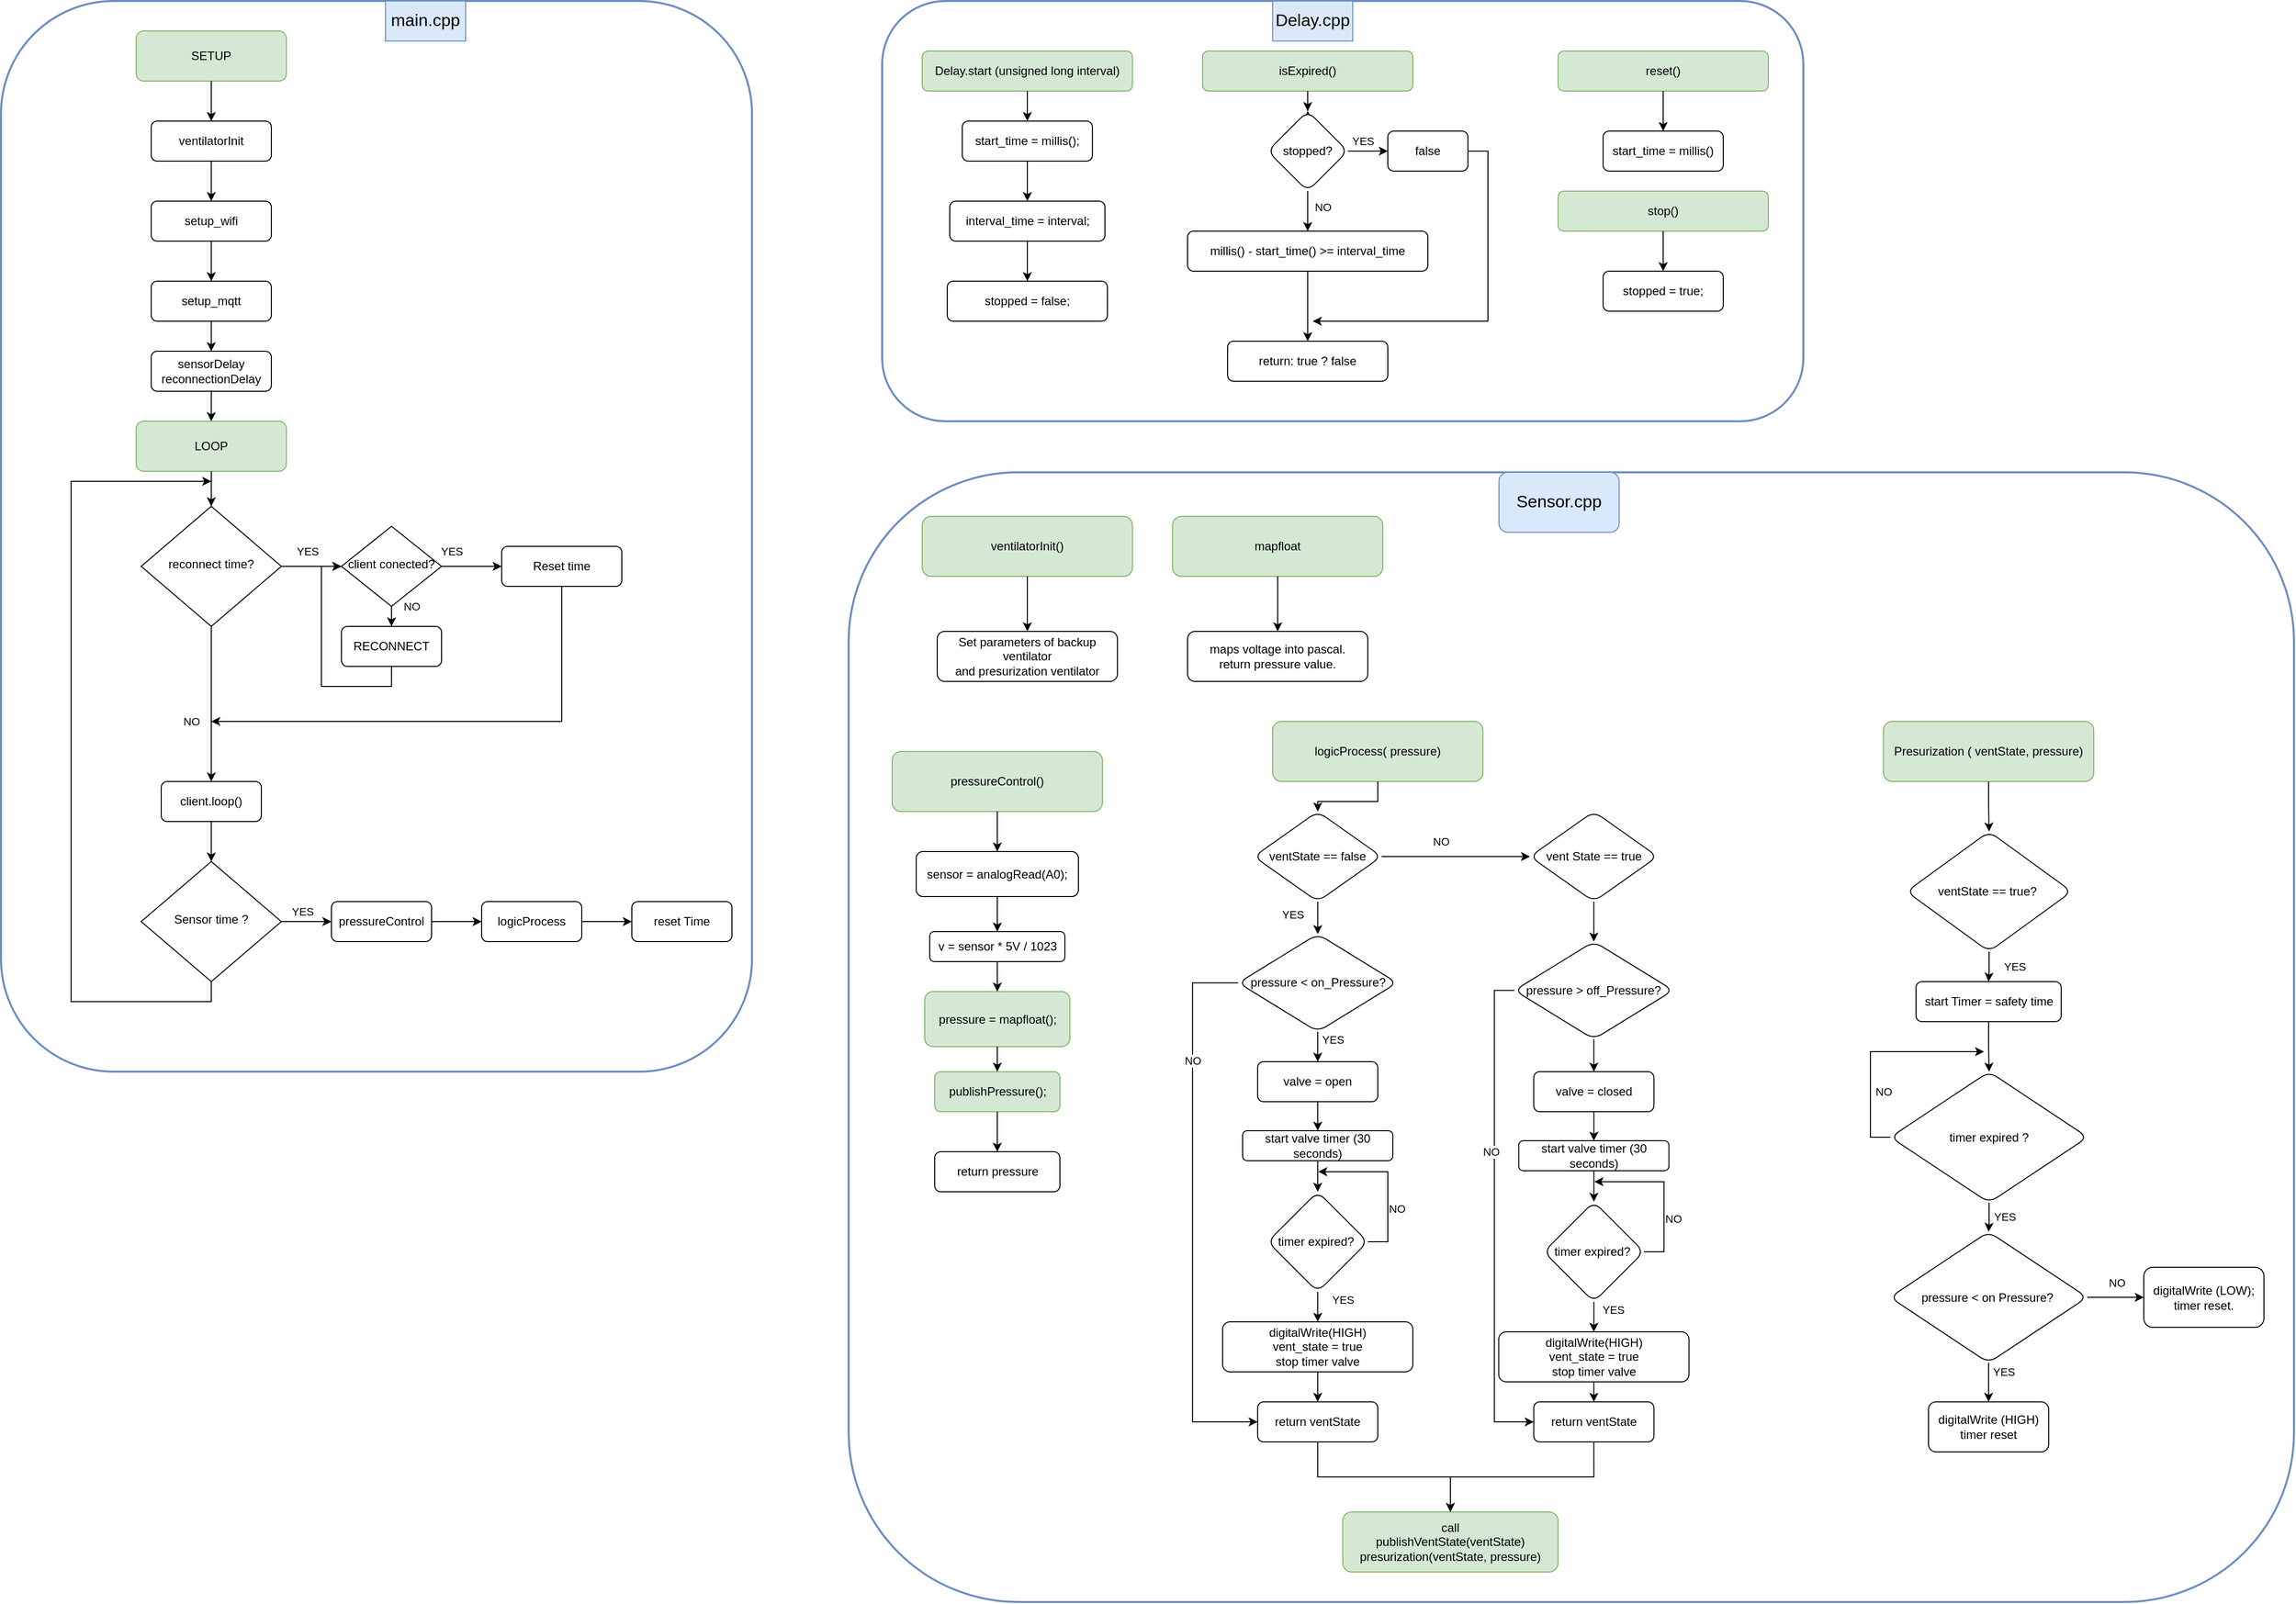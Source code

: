 <mxfile version="21.6.1" type="device">
  <diagram id="C5RBs43oDa-KdzZeNtuy" name="Page-1">
    <mxGraphModel dx="3393" dy="1649" grid="1" gridSize="10" guides="1" tooltips="1" connect="1" arrows="1" fold="1" page="1" pageScale="1" pageWidth="827" pageHeight="1169" math="0" shadow="0">
      <root>
        <mxCell id="WIyWlLk6GJQsqaUBKTNV-0" />
        <mxCell id="WIyWlLk6GJQsqaUBKTNV-1" parent="WIyWlLk6GJQsqaUBKTNV-0" />
        <mxCell id="OthBAwf9KI-qNkT3PVUw-88" value="" style="group" vertex="1" connectable="0" parent="WIyWlLk6GJQsqaUBKTNV-1">
          <mxGeometry x="880" y="10" width="920" height="420" as="geometry" />
        </mxCell>
        <mxCell id="OthBAwf9KI-qNkT3PVUw-47" value="Delay.start (unsigned long interval)" style="rounded=1;whiteSpace=wrap;html=1;fontSize=12;glass=0;strokeWidth=1;shadow=0;fillColor=#d5e8d4;strokeColor=#82b366;" vertex="1" parent="OthBAwf9KI-qNkT3PVUw-88">
          <mxGeometry x="40" y="50" width="210" height="40" as="geometry" />
        </mxCell>
        <mxCell id="OthBAwf9KI-qNkT3PVUw-48" value="start_time = millis();" style="rounded=1;whiteSpace=wrap;html=1;fontSize=12;glass=0;strokeWidth=1;shadow=0;" vertex="1" parent="OthBAwf9KI-qNkT3PVUw-88">
          <mxGeometry x="80" y="120" width="130" height="40" as="geometry" />
        </mxCell>
        <mxCell id="OthBAwf9KI-qNkT3PVUw-49" value="" style="edgeStyle=orthogonalEdgeStyle;rounded=0;orthogonalLoop=1;jettySize=auto;html=1;" edge="1" parent="OthBAwf9KI-qNkT3PVUw-88" source="OthBAwf9KI-qNkT3PVUw-47" target="OthBAwf9KI-qNkT3PVUw-48">
          <mxGeometry relative="1" as="geometry" />
        </mxCell>
        <mxCell id="OthBAwf9KI-qNkT3PVUw-50" value="interval_time = interval;" style="whiteSpace=wrap;html=1;rounded=1;glass=0;strokeWidth=1;shadow=0;" vertex="1" parent="OthBAwf9KI-qNkT3PVUw-88">
          <mxGeometry x="67.5" y="200" width="155" height="40" as="geometry" />
        </mxCell>
        <mxCell id="OthBAwf9KI-qNkT3PVUw-51" value="" style="edgeStyle=orthogonalEdgeStyle;rounded=0;orthogonalLoop=1;jettySize=auto;html=1;" edge="1" parent="OthBAwf9KI-qNkT3PVUw-88" source="OthBAwf9KI-qNkT3PVUw-48" target="OthBAwf9KI-qNkT3PVUw-50">
          <mxGeometry relative="1" as="geometry" />
        </mxCell>
        <mxCell id="OthBAwf9KI-qNkT3PVUw-52" value="stopped = false;" style="whiteSpace=wrap;html=1;rounded=1;glass=0;strokeWidth=1;shadow=0;" vertex="1" parent="OthBAwf9KI-qNkT3PVUw-88">
          <mxGeometry x="65" y="280" width="160" height="40" as="geometry" />
        </mxCell>
        <mxCell id="OthBAwf9KI-qNkT3PVUw-53" value="" style="edgeStyle=orthogonalEdgeStyle;rounded=0;orthogonalLoop=1;jettySize=auto;html=1;" edge="1" parent="OthBAwf9KI-qNkT3PVUw-88" source="OthBAwf9KI-qNkT3PVUw-50" target="OthBAwf9KI-qNkT3PVUw-52">
          <mxGeometry relative="1" as="geometry" />
        </mxCell>
        <mxCell id="OthBAwf9KI-qNkT3PVUw-55" value="isExpired()" style="rounded=1;whiteSpace=wrap;html=1;fontSize=12;glass=0;strokeWidth=1;shadow=0;fillColor=#d5e8d4;strokeColor=#82b366;" vertex="1" parent="OthBAwf9KI-qNkT3PVUw-88">
          <mxGeometry x="320" y="50" width="210" height="40" as="geometry" />
        </mxCell>
        <mxCell id="OthBAwf9KI-qNkT3PVUw-57" value="millis() - start_time() &amp;gt;= interval_time" style="rounded=1;whiteSpace=wrap;html=1;fontSize=12;glass=0;strokeWidth=1;shadow=0;" vertex="1" parent="OthBAwf9KI-qNkT3PVUw-88">
          <mxGeometry x="305" y="230" width="240" height="40" as="geometry" />
        </mxCell>
        <mxCell id="OthBAwf9KI-qNkT3PVUw-60" value="return: true ? false" style="whiteSpace=wrap;html=1;rounded=1;glass=0;strokeWidth=1;shadow=0;" vertex="1" parent="OthBAwf9KI-qNkT3PVUw-88">
          <mxGeometry x="345" y="340" width="160" height="40" as="geometry" />
        </mxCell>
        <mxCell id="OthBAwf9KI-qNkT3PVUw-56" value="" style="edgeStyle=orthogonalEdgeStyle;rounded=0;orthogonalLoop=1;jettySize=auto;html=1;entryX=0.5;entryY=0;entryDx=0;entryDy=0;" edge="1" parent="OthBAwf9KI-qNkT3PVUw-88" source="OthBAwf9KI-qNkT3PVUw-57" target="OthBAwf9KI-qNkT3PVUw-60">
          <mxGeometry relative="1" as="geometry">
            <mxPoint x="425" y="300" as="targetPoint" />
          </mxGeometry>
        </mxCell>
        <mxCell id="OthBAwf9KI-qNkT3PVUw-63" value="reset()" style="rounded=1;whiteSpace=wrap;html=1;fontSize=12;glass=0;strokeWidth=1;shadow=0;fillColor=#d5e8d4;strokeColor=#82b366;" vertex="1" parent="OthBAwf9KI-qNkT3PVUw-88">
          <mxGeometry x="675" y="50" width="210" height="40" as="geometry" />
        </mxCell>
        <mxCell id="OthBAwf9KI-qNkT3PVUw-65" value="start_time = millis()" style="rounded=1;whiteSpace=wrap;html=1;fontSize=12;glass=0;strokeWidth=1;shadow=0;" vertex="1" parent="OthBAwf9KI-qNkT3PVUw-88">
          <mxGeometry x="720" y="130" width="120" height="40" as="geometry" />
        </mxCell>
        <mxCell id="OthBAwf9KI-qNkT3PVUw-62" value="" style="edgeStyle=orthogonalEdgeStyle;rounded=0;orthogonalLoop=1;jettySize=auto;html=1;" edge="1" parent="OthBAwf9KI-qNkT3PVUw-88" source="OthBAwf9KI-qNkT3PVUw-63" target="OthBAwf9KI-qNkT3PVUw-65">
          <mxGeometry relative="1" as="geometry" />
        </mxCell>
        <mxCell id="OthBAwf9KI-qNkT3PVUw-69" value="" style="edgeStyle=orthogonalEdgeStyle;rounded=0;orthogonalLoop=1;jettySize=auto;html=1;" edge="1" parent="OthBAwf9KI-qNkT3PVUw-88" target="OthBAwf9KI-qNkT3PVUw-67">
          <mxGeometry relative="1" as="geometry">
            <mxPoint x="425" y="150" as="sourcePoint" />
            <mxPoint x="425" y="230" as="targetPoint" />
          </mxGeometry>
        </mxCell>
        <mxCell id="OthBAwf9KI-qNkT3PVUw-67" value="stopped?" style="rhombus;whiteSpace=wrap;html=1;rounded=1;glass=0;strokeWidth=1;shadow=0;" vertex="1" parent="OthBAwf9KI-qNkT3PVUw-88">
          <mxGeometry x="385" y="110" width="80" height="80" as="geometry" />
        </mxCell>
        <mxCell id="OthBAwf9KI-qNkT3PVUw-68" value="" style="edgeStyle=orthogonalEdgeStyle;rounded=0;orthogonalLoop=1;jettySize=auto;html=1;" edge="1" parent="OthBAwf9KI-qNkT3PVUw-88" source="OthBAwf9KI-qNkT3PVUw-55" target="OthBAwf9KI-qNkT3PVUw-67">
          <mxGeometry relative="1" as="geometry" />
        </mxCell>
        <mxCell id="OthBAwf9KI-qNkT3PVUw-54" value="" style="edgeStyle=orthogonalEdgeStyle;rounded=0;orthogonalLoop=1;jettySize=auto;html=1;" edge="1" parent="OthBAwf9KI-qNkT3PVUw-88" source="OthBAwf9KI-qNkT3PVUw-67" target="OthBAwf9KI-qNkT3PVUw-57">
          <mxGeometry relative="1" as="geometry">
            <mxPoint x="425" y="150" as="sourcePoint" />
          </mxGeometry>
        </mxCell>
        <mxCell id="OthBAwf9KI-qNkT3PVUw-78" value="NO" style="edgeLabel;html=1;align=center;verticalAlign=middle;resizable=0;points=[];" vertex="1" connectable="0" parent="OthBAwf9KI-qNkT3PVUw-54">
          <mxGeometry x="-0.227" y="-1" relative="1" as="geometry">
            <mxPoint x="16" as="offset" />
          </mxGeometry>
        </mxCell>
        <mxCell id="OthBAwf9KI-qNkT3PVUw-77" style="edgeStyle=orthogonalEdgeStyle;rounded=0;orthogonalLoop=1;jettySize=auto;html=1;exitX=1;exitY=0.5;exitDx=0;exitDy=0;" edge="1" parent="OthBAwf9KI-qNkT3PVUw-88" source="OthBAwf9KI-qNkT3PVUw-74">
          <mxGeometry relative="1" as="geometry">
            <mxPoint x="430" y="320" as="targetPoint" />
            <Array as="points">
              <mxPoint x="605" y="150" />
              <mxPoint x="605" y="320" />
              <mxPoint x="505" y="320" />
            </Array>
          </mxGeometry>
        </mxCell>
        <mxCell id="OthBAwf9KI-qNkT3PVUw-74" value="false" style="rounded=1;whiteSpace=wrap;html=1;" vertex="1" parent="OthBAwf9KI-qNkT3PVUw-88">
          <mxGeometry x="505" y="130" width="80" height="40" as="geometry" />
        </mxCell>
        <mxCell id="OthBAwf9KI-qNkT3PVUw-75" value="" style="edgeStyle=orthogonalEdgeStyle;rounded=0;orthogonalLoop=1;jettySize=auto;html=1;" edge="1" parent="OthBAwf9KI-qNkT3PVUw-88" source="OthBAwf9KI-qNkT3PVUw-67" target="OthBAwf9KI-qNkT3PVUw-74">
          <mxGeometry relative="1" as="geometry" />
        </mxCell>
        <mxCell id="OthBAwf9KI-qNkT3PVUw-76" value="YES" style="edgeLabel;html=1;align=center;verticalAlign=middle;resizable=0;points=[];" vertex="1" connectable="0" parent="OthBAwf9KI-qNkT3PVUw-75">
          <mxGeometry x="0.093" y="-1" relative="1" as="geometry">
            <mxPoint x="-7" y="-11" as="offset" />
          </mxGeometry>
        </mxCell>
        <mxCell id="OthBAwf9KI-qNkT3PVUw-80" value="stop()" style="rounded=1;whiteSpace=wrap;html=1;fontSize=12;glass=0;strokeWidth=1;shadow=0;fillColor=#d5e8d4;strokeColor=#82b366;" vertex="1" parent="OthBAwf9KI-qNkT3PVUw-88">
          <mxGeometry x="675" y="190" width="210" height="40" as="geometry" />
        </mxCell>
        <mxCell id="OthBAwf9KI-qNkT3PVUw-81" value="stopped = true;" style="rounded=1;whiteSpace=wrap;html=1;fontSize=12;glass=0;strokeWidth=1;shadow=0;" vertex="1" parent="OthBAwf9KI-qNkT3PVUw-88">
          <mxGeometry x="720" y="270" width="120" height="40" as="geometry" />
        </mxCell>
        <mxCell id="OthBAwf9KI-qNkT3PVUw-79" value="" style="edgeStyle=orthogonalEdgeStyle;rounded=0;orthogonalLoop=1;jettySize=auto;html=1;" edge="1" parent="OthBAwf9KI-qNkT3PVUw-88" source="OthBAwf9KI-qNkT3PVUw-80" target="OthBAwf9KI-qNkT3PVUw-81">
          <mxGeometry relative="1" as="geometry" />
        </mxCell>
        <mxCell id="OthBAwf9KI-qNkT3PVUw-82" value="" style="rounded=1;whiteSpace=wrap;html=1;fillColor=none;strokeWidth=2;strokeColor=#6c8ebf;" vertex="1" parent="OthBAwf9KI-qNkT3PVUw-88">
          <mxGeometry width="920" height="420" as="geometry" />
        </mxCell>
        <mxCell id="OthBAwf9KI-qNkT3PVUw-83" value="&lt;font style=&quot;font-size: 17px;&quot;&gt;Delay.cpp&lt;/font&gt;" style="text;html=1;strokeColor=#6c8ebf;fillColor=#dae8fc;align=center;verticalAlign=middle;whiteSpace=wrap;rounded=0;" vertex="1" parent="OthBAwf9KI-qNkT3PVUw-88">
          <mxGeometry x="390" width="80" height="40" as="geometry" />
        </mxCell>
        <mxCell id="OthBAwf9KI-qNkT3PVUw-89" value="" style="group" vertex="1" connectable="0" parent="WIyWlLk6GJQsqaUBKTNV-1">
          <mxGeometry y="10" width="750" height="1070" as="geometry" />
        </mxCell>
        <mxCell id="OthBAwf9KI-qNkT3PVUw-0" value="SETUP" style="rounded=1;whiteSpace=wrap;html=1;fontSize=12;glass=0;strokeWidth=1;shadow=0;fillColor=#d5e8d4;strokeColor=#82b366;" vertex="1" parent="OthBAwf9KI-qNkT3PVUw-89">
          <mxGeometry x="135" y="30" width="150" height="50" as="geometry" />
        </mxCell>
        <mxCell id="OthBAwf9KI-qNkT3PVUw-3" value="ventilatorInit" style="rounded=1;whiteSpace=wrap;html=1;fontSize=12;glass=0;strokeWidth=1;shadow=0;" vertex="1" parent="OthBAwf9KI-qNkT3PVUw-89">
          <mxGeometry x="150" y="120" width="120" height="40" as="geometry" />
        </mxCell>
        <mxCell id="OthBAwf9KI-qNkT3PVUw-6" value="" style="edgeStyle=orthogonalEdgeStyle;rounded=0;orthogonalLoop=1;jettySize=auto;html=1;" edge="1" parent="OthBAwf9KI-qNkT3PVUw-89" source="OthBAwf9KI-qNkT3PVUw-0" target="OthBAwf9KI-qNkT3PVUw-3">
          <mxGeometry relative="1" as="geometry" />
        </mxCell>
        <mxCell id="OthBAwf9KI-qNkT3PVUw-4" value="setup_wifi" style="rounded=1;whiteSpace=wrap;html=1;fontSize=12;glass=0;strokeWidth=1;shadow=0;" vertex="1" parent="OthBAwf9KI-qNkT3PVUw-89">
          <mxGeometry x="150" y="200" width="120" height="40" as="geometry" />
        </mxCell>
        <mxCell id="OthBAwf9KI-qNkT3PVUw-11" value="" style="edgeStyle=orthogonalEdgeStyle;rounded=0;orthogonalLoop=1;jettySize=auto;html=1;" edge="1" parent="OthBAwf9KI-qNkT3PVUw-89" source="OthBAwf9KI-qNkT3PVUw-3" target="OthBAwf9KI-qNkT3PVUw-4">
          <mxGeometry relative="1" as="geometry" />
        </mxCell>
        <mxCell id="OthBAwf9KI-qNkT3PVUw-5" value="setup_mqtt" style="rounded=1;whiteSpace=wrap;html=1;fontSize=12;glass=0;strokeWidth=1;shadow=0;" vertex="1" parent="OthBAwf9KI-qNkT3PVUw-89">
          <mxGeometry x="150" y="280" width="120" height="40" as="geometry" />
        </mxCell>
        <mxCell id="OthBAwf9KI-qNkT3PVUw-8" value="" style="edgeStyle=orthogonalEdgeStyle;rounded=0;orthogonalLoop=1;jettySize=auto;html=1;" edge="1" parent="OthBAwf9KI-qNkT3PVUw-89" source="OthBAwf9KI-qNkT3PVUw-4" target="OthBAwf9KI-qNkT3PVUw-5">
          <mxGeometry relative="1" as="geometry" />
        </mxCell>
        <mxCell id="OthBAwf9KI-qNkT3PVUw-12" value="sensorDelay&lt;br&gt;reconnectionDelay" style="rounded=1;whiteSpace=wrap;html=1;fontSize=12;glass=0;strokeWidth=1;shadow=0;" vertex="1" parent="OthBAwf9KI-qNkT3PVUw-89">
          <mxGeometry x="150" y="350" width="120" height="40" as="geometry" />
        </mxCell>
        <mxCell id="OthBAwf9KI-qNkT3PVUw-13" value="" style="edgeStyle=orthogonalEdgeStyle;rounded=0;orthogonalLoop=1;jettySize=auto;html=1;" edge="1" parent="OthBAwf9KI-qNkT3PVUw-89" source="OthBAwf9KI-qNkT3PVUw-5" target="OthBAwf9KI-qNkT3PVUw-12">
          <mxGeometry relative="1" as="geometry" />
        </mxCell>
        <mxCell id="OthBAwf9KI-qNkT3PVUw-14" value="LOOP" style="rounded=1;whiteSpace=wrap;html=1;fontSize=12;glass=0;strokeWidth=1;shadow=0;fillColor=#d5e8d4;strokeColor=#82b366;" vertex="1" parent="OthBAwf9KI-qNkT3PVUw-89">
          <mxGeometry x="135" y="420" width="150" height="50" as="geometry" />
        </mxCell>
        <mxCell id="OthBAwf9KI-qNkT3PVUw-45" style="edgeStyle=orthogonalEdgeStyle;rounded=0;orthogonalLoop=1;jettySize=auto;html=1;exitX=0.5;exitY=1;exitDx=0;exitDy=0;entryX=0.5;entryY=0;entryDx=0;entryDy=0;" edge="1" parent="OthBAwf9KI-qNkT3PVUw-89" source="OthBAwf9KI-qNkT3PVUw-12" target="OthBAwf9KI-qNkT3PVUw-14">
          <mxGeometry relative="1" as="geometry" />
        </mxCell>
        <mxCell id="OthBAwf9KI-qNkT3PVUw-15" value="reconnect time?" style="rhombus;whiteSpace=wrap;html=1;shadow=0;fontFamily=Helvetica;fontSize=12;align=center;strokeWidth=1;spacing=6;spacingTop=-4;" vertex="1" parent="OthBAwf9KI-qNkT3PVUw-89">
          <mxGeometry x="140" y="505" width="140" height="120" as="geometry" />
        </mxCell>
        <mxCell id="OthBAwf9KI-qNkT3PVUw-18" value="" style="edgeStyle=orthogonalEdgeStyle;rounded=0;orthogonalLoop=1;jettySize=auto;html=1;" edge="1" parent="OthBAwf9KI-qNkT3PVUw-89" source="OthBAwf9KI-qNkT3PVUw-14" target="OthBAwf9KI-qNkT3PVUw-15">
          <mxGeometry relative="1" as="geometry" />
        </mxCell>
        <mxCell id="OthBAwf9KI-qNkT3PVUw-31" style="edgeStyle=orthogonalEdgeStyle;rounded=0;orthogonalLoop=1;jettySize=auto;html=1;exitX=0.5;exitY=1;exitDx=0;exitDy=0;" edge="1" parent="OthBAwf9KI-qNkT3PVUw-89" source="OthBAwf9KI-qNkT3PVUw-16">
          <mxGeometry relative="1" as="geometry">
            <mxPoint x="210" y="720" as="targetPoint" />
            <Array as="points">
              <mxPoint x="560" y="720" />
              <mxPoint x="210" y="720" />
            </Array>
          </mxGeometry>
        </mxCell>
        <mxCell id="OthBAwf9KI-qNkT3PVUw-16" value="Reset time" style="rounded=1;whiteSpace=wrap;html=1;fontSize=12;glass=0;strokeWidth=1;shadow=0;" vertex="1" parent="OthBAwf9KI-qNkT3PVUw-89">
          <mxGeometry x="500" y="545" width="120" height="40" as="geometry" />
        </mxCell>
        <mxCell id="OthBAwf9KI-qNkT3PVUw-20" value="" style="edgeStyle=orthogonalEdgeStyle;rounded=0;orthogonalLoop=1;jettySize=auto;html=1;" edge="1" parent="OthBAwf9KI-qNkT3PVUw-89" source="OthBAwf9KI-qNkT3PVUw-17" target="OthBAwf9KI-qNkT3PVUw-16">
          <mxGeometry relative="1" as="geometry" />
        </mxCell>
        <mxCell id="OthBAwf9KI-qNkT3PVUw-24" value="YES" style="edgeLabel;html=1;align=center;verticalAlign=middle;resizable=0;points=[];" vertex="1" connectable="0" parent="OthBAwf9KI-qNkT3PVUw-20">
          <mxGeometry x="-0.229" y="4" relative="1" as="geometry">
            <mxPoint x="-13" y="-11" as="offset" />
          </mxGeometry>
        </mxCell>
        <mxCell id="OthBAwf9KI-qNkT3PVUw-17" value="client conected?" style="rhombus;whiteSpace=wrap;html=1;shadow=0;fontFamily=Helvetica;fontSize=12;align=center;strokeWidth=1;spacing=6;spacingTop=-4;" vertex="1" parent="OthBAwf9KI-qNkT3PVUw-89">
          <mxGeometry x="340" y="525" width="100" height="80" as="geometry" />
        </mxCell>
        <mxCell id="OthBAwf9KI-qNkT3PVUw-19" value="" style="edgeStyle=orthogonalEdgeStyle;rounded=0;orthogonalLoop=1;jettySize=auto;html=1;" edge="1" parent="OthBAwf9KI-qNkT3PVUw-89" source="OthBAwf9KI-qNkT3PVUw-15" target="OthBAwf9KI-qNkT3PVUw-17">
          <mxGeometry relative="1" as="geometry" />
        </mxCell>
        <mxCell id="OthBAwf9KI-qNkT3PVUw-21" value="YES" style="edgeLabel;html=1;align=center;verticalAlign=middle;resizable=0;points=[];" vertex="1" connectable="0" parent="OthBAwf9KI-qNkT3PVUw-19">
          <mxGeometry x="-0.151" y="4" relative="1" as="geometry">
            <mxPoint y="-11" as="offset" />
          </mxGeometry>
        </mxCell>
        <mxCell id="OthBAwf9KI-qNkT3PVUw-22" value="client.loop()" style="rounded=1;whiteSpace=wrap;html=1;fontSize=12;glass=0;strokeWidth=1;shadow=0;" vertex="1" parent="OthBAwf9KI-qNkT3PVUw-89">
          <mxGeometry x="160" y="780" width="100" height="40" as="geometry" />
        </mxCell>
        <mxCell id="OthBAwf9KI-qNkT3PVUw-23" value="" style="edgeStyle=orthogonalEdgeStyle;rounded=0;orthogonalLoop=1;jettySize=auto;html=1;" edge="1" parent="OthBAwf9KI-qNkT3PVUw-89" source="OthBAwf9KI-qNkT3PVUw-15" target="OthBAwf9KI-qNkT3PVUw-22">
          <mxGeometry relative="1" as="geometry" />
        </mxCell>
        <mxCell id="OthBAwf9KI-qNkT3PVUw-32" value="NO" style="edgeLabel;html=1;align=center;verticalAlign=middle;resizable=0;points=[];" vertex="1" connectable="0" parent="OthBAwf9KI-qNkT3PVUw-23">
          <mxGeometry x="-0.446" relative="1" as="geometry">
            <mxPoint x="-20" y="52" as="offset" />
          </mxGeometry>
        </mxCell>
        <mxCell id="OthBAwf9KI-qNkT3PVUw-30" style="edgeStyle=orthogonalEdgeStyle;rounded=0;orthogonalLoop=1;jettySize=auto;html=1;exitX=0.5;exitY=1;exitDx=0;exitDy=0;entryX=0;entryY=0.5;entryDx=0;entryDy=0;" edge="1" parent="OthBAwf9KI-qNkT3PVUw-89" source="OthBAwf9KI-qNkT3PVUw-27" target="OthBAwf9KI-qNkT3PVUw-17">
          <mxGeometry relative="1" as="geometry" />
        </mxCell>
        <mxCell id="OthBAwf9KI-qNkT3PVUw-27" value="RECONNECT" style="rounded=1;whiteSpace=wrap;html=1;fontSize=12;glass=0;strokeWidth=1;shadow=0;" vertex="1" parent="OthBAwf9KI-qNkT3PVUw-89">
          <mxGeometry x="340" y="625" width="100" height="40" as="geometry" />
        </mxCell>
        <mxCell id="OthBAwf9KI-qNkT3PVUw-28" value="" style="edgeStyle=orthogonalEdgeStyle;rounded=0;orthogonalLoop=1;jettySize=auto;html=1;" edge="1" parent="OthBAwf9KI-qNkT3PVUw-89" source="OthBAwf9KI-qNkT3PVUw-17" target="OthBAwf9KI-qNkT3PVUw-27">
          <mxGeometry relative="1" as="geometry" />
        </mxCell>
        <mxCell id="OthBAwf9KI-qNkT3PVUw-29" value="NO" style="edgeLabel;html=1;align=center;verticalAlign=middle;resizable=0;points=[];" vertex="1" connectable="0" parent="OthBAwf9KI-qNkT3PVUw-28">
          <mxGeometry x="0.131" y="1" relative="1" as="geometry">
            <mxPoint x="21" y="-6" as="offset" />
          </mxGeometry>
        </mxCell>
        <mxCell id="OthBAwf9KI-qNkT3PVUw-43" style="edgeStyle=orthogonalEdgeStyle;rounded=0;orthogonalLoop=1;jettySize=auto;html=1;exitX=0.5;exitY=1;exitDx=0;exitDy=0;" edge="1" parent="OthBAwf9KI-qNkT3PVUw-89" source="OthBAwf9KI-qNkT3PVUw-34">
          <mxGeometry relative="1" as="geometry">
            <mxPoint x="210" y="480" as="targetPoint" />
            <Array as="points">
              <mxPoint x="210" y="1000" />
              <mxPoint x="70" y="1000" />
              <mxPoint x="70" y="480" />
              <mxPoint x="210" y="480" />
            </Array>
          </mxGeometry>
        </mxCell>
        <mxCell id="OthBAwf9KI-qNkT3PVUw-34" value="Sensor time ?" style="rhombus;whiteSpace=wrap;html=1;shadow=0;fontFamily=Helvetica;fontSize=12;align=center;strokeWidth=1;spacing=6;spacingTop=-4;" vertex="1" parent="OthBAwf9KI-qNkT3PVUw-89">
          <mxGeometry x="140" y="860" width="140" height="120" as="geometry" />
        </mxCell>
        <mxCell id="OthBAwf9KI-qNkT3PVUw-35" value="" style="edgeStyle=orthogonalEdgeStyle;rounded=0;orthogonalLoop=1;jettySize=auto;html=1;" edge="1" parent="OthBAwf9KI-qNkT3PVUw-89" source="OthBAwf9KI-qNkT3PVUw-22" target="OthBAwf9KI-qNkT3PVUw-34">
          <mxGeometry relative="1" as="geometry" />
        </mxCell>
        <mxCell id="OthBAwf9KI-qNkT3PVUw-36" value="pressureControl" style="rounded=1;whiteSpace=wrap;html=1;fontSize=12;glass=0;strokeWidth=1;shadow=0;" vertex="1" parent="OthBAwf9KI-qNkT3PVUw-89">
          <mxGeometry x="330" y="900" width="100" height="40" as="geometry" />
        </mxCell>
        <mxCell id="OthBAwf9KI-qNkT3PVUw-37" value="" style="edgeStyle=orthogonalEdgeStyle;rounded=0;orthogonalLoop=1;jettySize=auto;html=1;" edge="1" parent="OthBAwf9KI-qNkT3PVUw-89" source="OthBAwf9KI-qNkT3PVUw-34" target="OthBAwf9KI-qNkT3PVUw-36">
          <mxGeometry relative="1" as="geometry" />
        </mxCell>
        <mxCell id="OthBAwf9KI-qNkT3PVUw-42" value="YES" style="edgeLabel;html=1;align=center;verticalAlign=middle;resizable=0;points=[];" vertex="1" connectable="0" parent="OthBAwf9KI-qNkT3PVUw-37">
          <mxGeometry x="-0.025" relative="1" as="geometry">
            <mxPoint x="-4" y="-10" as="offset" />
          </mxGeometry>
        </mxCell>
        <mxCell id="OthBAwf9KI-qNkT3PVUw-38" value="logicProcess" style="rounded=1;whiteSpace=wrap;html=1;fontSize=12;glass=0;strokeWidth=1;shadow=0;" vertex="1" parent="OthBAwf9KI-qNkT3PVUw-89">
          <mxGeometry x="480" y="900" width="100" height="40" as="geometry" />
        </mxCell>
        <mxCell id="OthBAwf9KI-qNkT3PVUw-39" value="" style="edgeStyle=orthogonalEdgeStyle;rounded=0;orthogonalLoop=1;jettySize=auto;html=1;" edge="1" parent="OthBAwf9KI-qNkT3PVUw-89" source="OthBAwf9KI-qNkT3PVUw-36" target="OthBAwf9KI-qNkT3PVUw-38">
          <mxGeometry relative="1" as="geometry" />
        </mxCell>
        <mxCell id="OthBAwf9KI-qNkT3PVUw-40" value="reset Time" style="rounded=1;whiteSpace=wrap;html=1;fontSize=12;glass=0;strokeWidth=1;shadow=0;" vertex="1" parent="OthBAwf9KI-qNkT3PVUw-89">
          <mxGeometry x="630" y="900" width="100" height="40" as="geometry" />
        </mxCell>
        <mxCell id="OthBAwf9KI-qNkT3PVUw-41" value="" style="edgeStyle=orthogonalEdgeStyle;rounded=0;orthogonalLoop=1;jettySize=auto;html=1;" edge="1" parent="OthBAwf9KI-qNkT3PVUw-89" source="OthBAwf9KI-qNkT3PVUw-38" target="OthBAwf9KI-qNkT3PVUw-40">
          <mxGeometry relative="1" as="geometry" />
        </mxCell>
        <mxCell id="OthBAwf9KI-qNkT3PVUw-85" value="" style="rounded=1;whiteSpace=wrap;html=1;fillColor=none;strokeWidth=2;strokeColor=#6c8ebf;" vertex="1" parent="OthBAwf9KI-qNkT3PVUw-89">
          <mxGeometry width="750" height="1070" as="geometry" />
        </mxCell>
        <mxCell id="OthBAwf9KI-qNkT3PVUw-87" value="&lt;font style=&quot;font-size: 17px;&quot;&gt;main.cpp&lt;/font&gt;" style="text;html=1;strokeColor=#6c8ebf;fillColor=#dae8fc;align=center;verticalAlign=middle;whiteSpace=wrap;rounded=0;" vertex="1" parent="OthBAwf9KI-qNkT3PVUw-89">
          <mxGeometry x="384" width="80" height="40" as="geometry" />
        </mxCell>
        <mxCell id="OthBAwf9KI-qNkT3PVUw-195" value="" style="group" vertex="1" connectable="0" parent="WIyWlLk6GJQsqaUBKTNV-1">
          <mxGeometry x="846.54" y="481" width="1443.46" height="1129" as="geometry" />
        </mxCell>
        <mxCell id="OthBAwf9KI-qNkT3PVUw-90" value="ventilatorInit()" style="rounded=1;whiteSpace=wrap;html=1;fillColor=#d5e8d4;strokeColor=#82b366;" vertex="1" parent="OthBAwf9KI-qNkT3PVUw-195">
          <mxGeometry x="73.46" y="44" width="210" height="60" as="geometry" />
        </mxCell>
        <mxCell id="OthBAwf9KI-qNkT3PVUw-91" value="Set parameters of backup ventilator&lt;br&gt;and presurization ventilator" style="whiteSpace=wrap;html=1;rounded=1;" vertex="1" parent="OthBAwf9KI-qNkT3PVUw-195">
          <mxGeometry x="88.46" y="159" width="180" height="50" as="geometry" />
        </mxCell>
        <mxCell id="OthBAwf9KI-qNkT3PVUw-92" value="" style="edgeStyle=orthogonalEdgeStyle;rounded=0;orthogonalLoop=1;jettySize=auto;html=1;" edge="1" parent="OthBAwf9KI-qNkT3PVUw-195" source="OthBAwf9KI-qNkT3PVUw-90" target="OthBAwf9KI-qNkT3PVUw-91">
          <mxGeometry relative="1" as="geometry" />
        </mxCell>
        <mxCell id="OthBAwf9KI-qNkT3PVUw-94" value="mapfloat" style="rounded=1;whiteSpace=wrap;html=1;fillColor=#d5e8d4;strokeColor=#82b366;" vertex="1" parent="OthBAwf9KI-qNkT3PVUw-195">
          <mxGeometry x="323.46" y="44" width="210" height="60" as="geometry" />
        </mxCell>
        <mxCell id="OthBAwf9KI-qNkT3PVUw-95" value="maps voltage into pascal.&lt;br&gt;return pressure value." style="whiteSpace=wrap;html=1;rounded=1;" vertex="1" parent="OthBAwf9KI-qNkT3PVUw-195">
          <mxGeometry x="338.46" y="159" width="180" height="50" as="geometry" />
        </mxCell>
        <mxCell id="OthBAwf9KI-qNkT3PVUw-93" value="" style="edgeStyle=orthogonalEdgeStyle;rounded=0;orthogonalLoop=1;jettySize=auto;html=1;" edge="1" parent="OthBAwf9KI-qNkT3PVUw-195" source="OthBAwf9KI-qNkT3PVUw-94" target="OthBAwf9KI-qNkT3PVUw-95">
          <mxGeometry relative="1" as="geometry" />
        </mxCell>
        <mxCell id="OthBAwf9KI-qNkT3PVUw-97" value="pressureControl()" style="rounded=1;whiteSpace=wrap;html=1;fillColor=#d5e8d4;strokeColor=#82b366;" vertex="1" parent="OthBAwf9KI-qNkT3PVUw-195">
          <mxGeometry x="43.46" y="279" width="210" height="60" as="geometry" />
        </mxCell>
        <mxCell id="OthBAwf9KI-qNkT3PVUw-98" value="sensor = analogRead(A0);" style="whiteSpace=wrap;html=1;rounded=1;" vertex="1" parent="OthBAwf9KI-qNkT3PVUw-195">
          <mxGeometry x="67.46" y="379" width="162" height="45" as="geometry" />
        </mxCell>
        <mxCell id="OthBAwf9KI-qNkT3PVUw-96" value="" style="edgeStyle=orthogonalEdgeStyle;rounded=0;orthogonalLoop=1;jettySize=auto;html=1;" edge="1" parent="OthBAwf9KI-qNkT3PVUw-195" source="OthBAwf9KI-qNkT3PVUw-97" target="OthBAwf9KI-qNkT3PVUw-98">
          <mxGeometry relative="1" as="geometry" />
        </mxCell>
        <mxCell id="OthBAwf9KI-qNkT3PVUw-99" value="v = sensor * 5V / 1023" style="whiteSpace=wrap;html=1;rounded=1;" vertex="1" parent="OthBAwf9KI-qNkT3PVUw-195">
          <mxGeometry x="80.96" y="459" width="135" height="30" as="geometry" />
        </mxCell>
        <mxCell id="OthBAwf9KI-qNkT3PVUw-100" value="" style="edgeStyle=orthogonalEdgeStyle;rounded=0;orthogonalLoop=1;jettySize=auto;html=1;" edge="1" parent="OthBAwf9KI-qNkT3PVUw-195" source="OthBAwf9KI-qNkT3PVUw-98" target="OthBAwf9KI-qNkT3PVUw-99">
          <mxGeometry relative="1" as="geometry" />
        </mxCell>
        <mxCell id="OthBAwf9KI-qNkT3PVUw-101" value="pressure = mapfloat();" style="whiteSpace=wrap;html=1;rounded=1;fillColor=#d5e8d4;strokeColor=#82b366;" vertex="1" parent="OthBAwf9KI-qNkT3PVUw-195">
          <mxGeometry x="75.96" y="519" width="145" height="55" as="geometry" />
        </mxCell>
        <mxCell id="OthBAwf9KI-qNkT3PVUw-102" value="" style="edgeStyle=orthogonalEdgeStyle;rounded=0;orthogonalLoop=1;jettySize=auto;html=1;" edge="1" parent="OthBAwf9KI-qNkT3PVUw-195" source="OthBAwf9KI-qNkT3PVUw-99" target="OthBAwf9KI-qNkT3PVUw-101">
          <mxGeometry relative="1" as="geometry" />
        </mxCell>
        <mxCell id="OthBAwf9KI-qNkT3PVUw-103" value="publishPressure();" style="whiteSpace=wrap;html=1;fillColor=#d5e8d4;strokeColor=#82b366;rounded=1;" vertex="1" parent="OthBAwf9KI-qNkT3PVUw-195">
          <mxGeometry x="85.96" y="599" width="125" height="40" as="geometry" />
        </mxCell>
        <mxCell id="OthBAwf9KI-qNkT3PVUw-104" value="" style="edgeStyle=orthogonalEdgeStyle;rounded=0;orthogonalLoop=1;jettySize=auto;html=1;" edge="1" parent="OthBAwf9KI-qNkT3PVUw-195" source="OthBAwf9KI-qNkT3PVUw-101" target="OthBAwf9KI-qNkT3PVUw-103">
          <mxGeometry relative="1" as="geometry" />
        </mxCell>
        <mxCell id="OthBAwf9KI-qNkT3PVUw-105" value="return pressure" style="whiteSpace=wrap;html=1;rounded=1;" vertex="1" parent="OthBAwf9KI-qNkT3PVUw-195">
          <mxGeometry x="85.96" y="679" width="125" height="40" as="geometry" />
        </mxCell>
        <mxCell id="OthBAwf9KI-qNkT3PVUw-106" value="" style="edgeStyle=orthogonalEdgeStyle;rounded=0;orthogonalLoop=1;jettySize=auto;html=1;" edge="1" parent="OthBAwf9KI-qNkT3PVUw-195" source="OthBAwf9KI-qNkT3PVUw-103" target="OthBAwf9KI-qNkT3PVUw-105">
          <mxGeometry relative="1" as="geometry" />
        </mxCell>
        <mxCell id="OthBAwf9KI-qNkT3PVUw-107" value="logicProcess( pressure)" style="rounded=1;whiteSpace=wrap;html=1;fillColor=#d5e8d4;strokeColor=#82b366;" vertex="1" parent="OthBAwf9KI-qNkT3PVUw-195">
          <mxGeometry x="423.46" y="249" width="210" height="60" as="geometry" />
        </mxCell>
        <mxCell id="OthBAwf9KI-qNkT3PVUw-110" value="ventState == false" style="rhombus;whiteSpace=wrap;html=1;rounded=1;" vertex="1" parent="OthBAwf9KI-qNkT3PVUw-195">
          <mxGeometry x="404.71" y="339" width="127.5" height="90" as="geometry" />
        </mxCell>
        <mxCell id="OthBAwf9KI-qNkT3PVUw-111" value="" style="edgeStyle=orthogonalEdgeStyle;rounded=0;orthogonalLoop=1;jettySize=auto;html=1;" edge="1" parent="OthBAwf9KI-qNkT3PVUw-195" source="OthBAwf9KI-qNkT3PVUw-107" target="OthBAwf9KI-qNkT3PVUw-110">
          <mxGeometry relative="1" as="geometry" />
        </mxCell>
        <mxCell id="OthBAwf9KI-qNkT3PVUw-114" value="pressure &amp;lt; on_Pressure?" style="rhombus;whiteSpace=wrap;html=1;rounded=1;" vertex="1" parent="OthBAwf9KI-qNkT3PVUw-195">
          <mxGeometry x="389.08" y="461.5" width="158.75" height="97.5" as="geometry" />
        </mxCell>
        <mxCell id="OthBAwf9KI-qNkT3PVUw-115" value="" style="edgeStyle=orthogonalEdgeStyle;rounded=0;orthogonalLoop=1;jettySize=auto;html=1;" edge="1" parent="OthBAwf9KI-qNkT3PVUw-195" source="OthBAwf9KI-qNkT3PVUw-110" target="OthBAwf9KI-qNkT3PVUw-114">
          <mxGeometry relative="1" as="geometry" />
        </mxCell>
        <mxCell id="OthBAwf9KI-qNkT3PVUw-131" value="YES" style="edgeLabel;html=1;align=center;verticalAlign=middle;resizable=0;points=[];" vertex="1" connectable="0" parent="OthBAwf9KI-qNkT3PVUw-115">
          <mxGeometry x="-0.331" y="-1" relative="1" as="geometry">
            <mxPoint x="-24" y="2" as="offset" />
          </mxGeometry>
        </mxCell>
        <mxCell id="OthBAwf9KI-qNkT3PVUw-116" value="valve = open" style="whiteSpace=wrap;html=1;rounded=1;" vertex="1" parent="OthBAwf9KI-qNkT3PVUw-195">
          <mxGeometry x="408.45" y="589" width="120" height="40" as="geometry" />
        </mxCell>
        <mxCell id="OthBAwf9KI-qNkT3PVUw-117" value="" style="edgeStyle=orthogonalEdgeStyle;rounded=0;orthogonalLoop=1;jettySize=auto;html=1;" edge="1" parent="OthBAwf9KI-qNkT3PVUw-195" source="OthBAwf9KI-qNkT3PVUw-114" target="OthBAwf9KI-qNkT3PVUw-116">
          <mxGeometry relative="1" as="geometry" />
        </mxCell>
        <mxCell id="OthBAwf9KI-qNkT3PVUw-141" value="YES" style="edgeLabel;html=1;align=center;verticalAlign=middle;resizable=0;points=[];" vertex="1" connectable="0" parent="OthBAwf9KI-qNkT3PVUw-117">
          <mxGeometry x="-0.522" relative="1" as="geometry">
            <mxPoint x="15" y="-4" as="offset" />
          </mxGeometry>
        </mxCell>
        <mxCell id="OthBAwf9KI-qNkT3PVUw-118" value="start valve timer (30 seconds)" style="whiteSpace=wrap;html=1;rounded=1;" vertex="1" parent="OthBAwf9KI-qNkT3PVUw-195">
          <mxGeometry x="393.45" y="658" width="150" height="30" as="geometry" />
        </mxCell>
        <mxCell id="OthBAwf9KI-qNkT3PVUw-119" value="" style="edgeStyle=orthogonalEdgeStyle;rounded=0;orthogonalLoop=1;jettySize=auto;html=1;" edge="1" parent="OthBAwf9KI-qNkT3PVUw-195" source="OthBAwf9KI-qNkT3PVUw-116" target="OthBAwf9KI-qNkT3PVUw-118">
          <mxGeometry relative="1" as="geometry" />
        </mxCell>
        <mxCell id="OthBAwf9KI-qNkT3PVUw-127" style="edgeStyle=orthogonalEdgeStyle;rounded=0;orthogonalLoop=1;jettySize=auto;html=1;exitX=1;exitY=0.5;exitDx=0;exitDy=0;" edge="1" parent="OthBAwf9KI-qNkT3PVUw-195" source="OthBAwf9KI-qNkT3PVUw-122">
          <mxGeometry relative="1" as="geometry">
            <mxPoint x="468.46" y="699" as="targetPoint" />
          </mxGeometry>
        </mxCell>
        <mxCell id="OthBAwf9KI-qNkT3PVUw-128" value="NO" style="edgeLabel;html=1;align=center;verticalAlign=middle;resizable=0;points=[];" vertex="1" connectable="0" parent="OthBAwf9KI-qNkT3PVUw-127">
          <mxGeometry x="-0.335" y="-3" relative="1" as="geometry">
            <mxPoint x="6" as="offset" />
          </mxGeometry>
        </mxCell>
        <mxCell id="OthBAwf9KI-qNkT3PVUw-122" value="timer expired?&amp;nbsp;" style="rhombus;whiteSpace=wrap;html=1;rounded=1;" vertex="1" parent="OthBAwf9KI-qNkT3PVUw-195">
          <mxGeometry x="418.46" y="719" width="100" height="100" as="geometry" />
        </mxCell>
        <mxCell id="OthBAwf9KI-qNkT3PVUw-123" value="" style="edgeStyle=orthogonalEdgeStyle;rounded=0;orthogonalLoop=1;jettySize=auto;html=1;" edge="1" parent="OthBAwf9KI-qNkT3PVUw-195" source="OthBAwf9KI-qNkT3PVUw-118" target="OthBAwf9KI-qNkT3PVUw-122">
          <mxGeometry relative="1" as="geometry" />
        </mxCell>
        <mxCell id="OthBAwf9KI-qNkT3PVUw-124" value="digitalWrite(HIGH)&lt;br&gt;vent_state = true&lt;br&gt;stop timer valve" style="whiteSpace=wrap;html=1;rounded=1;" vertex="1" parent="OthBAwf9KI-qNkT3PVUw-195">
          <mxGeometry x="373.46" y="849" width="190" height="50" as="geometry" />
        </mxCell>
        <mxCell id="OthBAwf9KI-qNkT3PVUw-125" value="" style="edgeStyle=orthogonalEdgeStyle;rounded=0;orthogonalLoop=1;jettySize=auto;html=1;" edge="1" parent="OthBAwf9KI-qNkT3PVUw-195" source="OthBAwf9KI-qNkT3PVUw-122" target="OthBAwf9KI-qNkT3PVUw-124">
          <mxGeometry relative="1" as="geometry" />
        </mxCell>
        <mxCell id="OthBAwf9KI-qNkT3PVUw-126" value="YES" style="edgeLabel;html=1;align=center;verticalAlign=middle;resizable=0;points=[];" vertex="1" connectable="0" parent="OthBAwf9KI-qNkT3PVUw-125">
          <mxGeometry x="-0.691" relative="1" as="geometry">
            <mxPoint x="25" as="offset" />
          </mxGeometry>
        </mxCell>
        <mxCell id="OthBAwf9KI-qNkT3PVUw-129" value="return ventState" style="whiteSpace=wrap;html=1;rounded=1;" vertex="1" parent="OthBAwf9KI-qNkT3PVUw-195">
          <mxGeometry x="408.45" y="929" width="120" height="40" as="geometry" />
        </mxCell>
        <mxCell id="OthBAwf9KI-qNkT3PVUw-144" style="edgeStyle=orthogonalEdgeStyle;rounded=0;orthogonalLoop=1;jettySize=auto;html=1;exitX=0;exitY=0.5;exitDx=0;exitDy=0;entryX=0;entryY=0.5;entryDx=0;entryDy=0;" edge="1" parent="OthBAwf9KI-qNkT3PVUw-195" source="OthBAwf9KI-qNkT3PVUw-114" target="OthBAwf9KI-qNkT3PVUw-129">
          <mxGeometry relative="1" as="geometry">
            <Array as="points">
              <mxPoint x="343.46" y="510" />
              <mxPoint x="343.46" y="949" />
            </Array>
          </mxGeometry>
        </mxCell>
        <mxCell id="OthBAwf9KI-qNkT3PVUw-145" value="NO" style="edgeLabel;html=1;align=center;verticalAlign=middle;resizable=0;points=[];" vertex="1" connectable="0" parent="OthBAwf9KI-qNkT3PVUw-144">
          <mxGeometry x="-0.551" relative="1" as="geometry">
            <mxPoint as="offset" />
          </mxGeometry>
        </mxCell>
        <mxCell id="OthBAwf9KI-qNkT3PVUw-130" value="" style="edgeStyle=orthogonalEdgeStyle;rounded=0;orthogonalLoop=1;jettySize=auto;html=1;" edge="1" parent="OthBAwf9KI-qNkT3PVUw-195" source="OthBAwf9KI-qNkT3PVUw-124" target="OthBAwf9KI-qNkT3PVUw-129">
          <mxGeometry relative="1" as="geometry" />
        </mxCell>
        <mxCell id="OthBAwf9KI-qNkT3PVUw-134" value="vent State == true" style="rhombus;whiteSpace=wrap;html=1;rounded=1;" vertex="1" parent="OthBAwf9KI-qNkT3PVUw-195">
          <mxGeometry x="680.46" y="339" width="127.5" height="90" as="geometry" />
        </mxCell>
        <mxCell id="OthBAwf9KI-qNkT3PVUw-135" value="" style="edgeStyle=orthogonalEdgeStyle;rounded=0;orthogonalLoop=1;jettySize=auto;html=1;" edge="1" parent="OthBAwf9KI-qNkT3PVUw-195" source="OthBAwf9KI-qNkT3PVUw-110" target="OthBAwf9KI-qNkT3PVUw-134">
          <mxGeometry relative="1" as="geometry" />
        </mxCell>
        <mxCell id="OthBAwf9KI-qNkT3PVUw-136" value="NO" style="edgeLabel;html=1;align=center;verticalAlign=middle;resizable=0;points=[];" vertex="1" connectable="0" parent="OthBAwf9KI-qNkT3PVUw-135">
          <mxGeometry x="-0.304" y="2" relative="1" as="geometry">
            <mxPoint x="7" y="-13" as="offset" />
          </mxGeometry>
        </mxCell>
        <mxCell id="OthBAwf9KI-qNkT3PVUw-139" value="pressure &amp;gt; off_Pressure?" style="rhombus;whiteSpace=wrap;html=1;rounded=1;" vertex="1" parent="OthBAwf9KI-qNkT3PVUw-195">
          <mxGeometry x="664.84" y="469" width="158.75" height="97.5" as="geometry" />
        </mxCell>
        <mxCell id="OthBAwf9KI-qNkT3PVUw-140" style="edgeStyle=orthogonalEdgeStyle;rounded=0;orthogonalLoop=1;jettySize=auto;html=1;exitX=0.5;exitY=1;exitDx=0;exitDy=0;entryX=0.5;entryY=0;entryDx=0;entryDy=0;" edge="1" parent="OthBAwf9KI-qNkT3PVUw-195" source="OthBAwf9KI-qNkT3PVUw-134" target="OthBAwf9KI-qNkT3PVUw-139">
          <mxGeometry relative="1" as="geometry" />
        </mxCell>
        <mxCell id="OthBAwf9KI-qNkT3PVUw-147" value="valve = closed" style="whiteSpace=wrap;html=1;rounded=1;" vertex="1" parent="OthBAwf9KI-qNkT3PVUw-195">
          <mxGeometry x="684.22" y="599" width="120" height="40" as="geometry" />
        </mxCell>
        <mxCell id="OthBAwf9KI-qNkT3PVUw-155" style="edgeStyle=orthogonalEdgeStyle;rounded=0;orthogonalLoop=1;jettySize=auto;html=1;exitX=0.5;exitY=1;exitDx=0;exitDy=0;entryX=0.5;entryY=0;entryDx=0;entryDy=0;" edge="1" parent="OthBAwf9KI-qNkT3PVUw-195" source="OthBAwf9KI-qNkT3PVUw-139" target="OthBAwf9KI-qNkT3PVUw-147">
          <mxGeometry relative="1" as="geometry" />
        </mxCell>
        <mxCell id="OthBAwf9KI-qNkT3PVUw-149" value="start valve timer (30 seconds)" style="whiteSpace=wrap;html=1;rounded=1;" vertex="1" parent="OthBAwf9KI-qNkT3PVUw-195">
          <mxGeometry x="669.22" y="668" width="150" height="30" as="geometry" />
        </mxCell>
        <mxCell id="OthBAwf9KI-qNkT3PVUw-146" value="" style="edgeStyle=orthogonalEdgeStyle;rounded=0;orthogonalLoop=1;jettySize=auto;html=1;" edge="1" parent="OthBAwf9KI-qNkT3PVUw-195" source="OthBAwf9KI-qNkT3PVUw-147" target="OthBAwf9KI-qNkT3PVUw-149">
          <mxGeometry relative="1" as="geometry" />
        </mxCell>
        <mxCell id="OthBAwf9KI-qNkT3PVUw-152" style="edgeStyle=orthogonalEdgeStyle;rounded=0;orthogonalLoop=1;jettySize=auto;html=1;exitX=1;exitY=0.5;exitDx=0;exitDy=0;" edge="1" parent="OthBAwf9KI-qNkT3PVUw-195" source="OthBAwf9KI-qNkT3PVUw-154">
          <mxGeometry relative="1" as="geometry">
            <mxPoint x="744.23" y="709" as="targetPoint" />
          </mxGeometry>
        </mxCell>
        <mxCell id="OthBAwf9KI-qNkT3PVUw-153" value="NO" style="edgeLabel;html=1;align=center;verticalAlign=middle;resizable=0;points=[];" vertex="1" connectable="0" parent="OthBAwf9KI-qNkT3PVUw-152">
          <mxGeometry x="-0.335" y="-3" relative="1" as="geometry">
            <mxPoint x="6" as="offset" />
          </mxGeometry>
        </mxCell>
        <mxCell id="OthBAwf9KI-qNkT3PVUw-154" value="timer expired?&amp;nbsp;" style="rhombus;whiteSpace=wrap;html=1;rounded=1;" vertex="1" parent="OthBAwf9KI-qNkT3PVUw-195">
          <mxGeometry x="694.23" y="729" width="100" height="100" as="geometry" />
        </mxCell>
        <mxCell id="OthBAwf9KI-qNkT3PVUw-148" value="" style="edgeStyle=orthogonalEdgeStyle;rounded=0;orthogonalLoop=1;jettySize=auto;html=1;" edge="1" parent="OthBAwf9KI-qNkT3PVUw-195" source="OthBAwf9KI-qNkT3PVUw-149" target="OthBAwf9KI-qNkT3PVUw-154">
          <mxGeometry relative="1" as="geometry" />
        </mxCell>
        <mxCell id="OthBAwf9KI-qNkT3PVUw-156" value="digitalWrite(HIGH)&lt;br&gt;vent_state = true&lt;br&gt;stop timer valve" style="whiteSpace=wrap;html=1;rounded=1;" vertex="1" parent="OthBAwf9KI-qNkT3PVUw-195">
          <mxGeometry x="649.23" y="859" width="190" height="50" as="geometry" />
        </mxCell>
        <mxCell id="OthBAwf9KI-qNkT3PVUw-150" value="" style="edgeStyle=orthogonalEdgeStyle;rounded=0;orthogonalLoop=1;jettySize=auto;html=1;entryX=0.5;entryY=0;entryDx=0;entryDy=0;" edge="1" parent="OthBAwf9KI-qNkT3PVUw-195" source="OthBAwf9KI-qNkT3PVUw-154" target="OthBAwf9KI-qNkT3PVUw-156">
          <mxGeometry relative="1" as="geometry">
            <mxPoint x="744.23" y="859" as="targetPoint" />
          </mxGeometry>
        </mxCell>
        <mxCell id="OthBAwf9KI-qNkT3PVUw-151" value="YES" style="edgeLabel;html=1;align=center;verticalAlign=middle;resizable=0;points=[];" vertex="1" connectable="0" parent="OthBAwf9KI-qNkT3PVUw-150">
          <mxGeometry x="-0.691" relative="1" as="geometry">
            <mxPoint x="19" as="offset" />
          </mxGeometry>
        </mxCell>
        <mxCell id="OthBAwf9KI-qNkT3PVUw-157" value="return ventState" style="whiteSpace=wrap;html=1;rounded=1;" vertex="1" parent="OthBAwf9KI-qNkT3PVUw-195">
          <mxGeometry x="684.23" y="929" width="120" height="40" as="geometry" />
        </mxCell>
        <mxCell id="OthBAwf9KI-qNkT3PVUw-159" style="edgeStyle=orthogonalEdgeStyle;rounded=0;orthogonalLoop=1;jettySize=auto;html=1;exitX=0;exitY=0.5;exitDx=0;exitDy=0;entryX=0;entryY=0.5;entryDx=0;entryDy=0;" edge="1" parent="OthBAwf9KI-qNkT3PVUw-195" source="OthBAwf9KI-qNkT3PVUw-139" target="OthBAwf9KI-qNkT3PVUw-157">
          <mxGeometry relative="1" as="geometry" />
        </mxCell>
        <mxCell id="OthBAwf9KI-qNkT3PVUw-160" value="NO" style="edgeLabel;html=1;align=center;verticalAlign=middle;resizable=0;points=[];" vertex="1" connectable="0" parent="OthBAwf9KI-qNkT3PVUw-159">
          <mxGeometry x="-0.263" y="-4" relative="1" as="geometry">
            <mxPoint as="offset" />
          </mxGeometry>
        </mxCell>
        <mxCell id="OthBAwf9KI-qNkT3PVUw-158" style="edgeStyle=orthogonalEdgeStyle;rounded=0;orthogonalLoop=1;jettySize=auto;html=1;exitX=0.5;exitY=1;exitDx=0;exitDy=0;entryX=0.5;entryY=0;entryDx=0;entryDy=0;" edge="1" parent="OthBAwf9KI-qNkT3PVUw-195" source="OthBAwf9KI-qNkT3PVUw-156" target="OthBAwf9KI-qNkT3PVUw-157">
          <mxGeometry relative="1" as="geometry" />
        </mxCell>
        <mxCell id="OthBAwf9KI-qNkT3PVUw-161" value="call&lt;br&gt;publishVentState(ventState)&lt;br&gt;presurization(ventState, pressure)" style="rounded=1;whiteSpace=wrap;html=1;fillColor=#d5e8d4;strokeColor=#82b366;" vertex="1" parent="OthBAwf9KI-qNkT3PVUw-195">
          <mxGeometry x="493.46" y="1039" width="215" height="60" as="geometry" />
        </mxCell>
        <mxCell id="OthBAwf9KI-qNkT3PVUw-162" style="edgeStyle=orthogonalEdgeStyle;rounded=0;orthogonalLoop=1;jettySize=auto;html=1;exitX=0.5;exitY=1;exitDx=0;exitDy=0;entryX=0.5;entryY=0;entryDx=0;entryDy=0;" edge="1" parent="OthBAwf9KI-qNkT3PVUw-195" source="OthBAwf9KI-qNkT3PVUw-129" target="OthBAwf9KI-qNkT3PVUw-161">
          <mxGeometry relative="1" as="geometry" />
        </mxCell>
        <mxCell id="OthBAwf9KI-qNkT3PVUw-163" style="edgeStyle=orthogonalEdgeStyle;rounded=0;orthogonalLoop=1;jettySize=auto;html=1;exitX=0.5;exitY=1;exitDx=0;exitDy=0;entryX=0.5;entryY=0;entryDx=0;entryDy=0;" edge="1" parent="OthBAwf9KI-qNkT3PVUw-195" source="OthBAwf9KI-qNkT3PVUw-157" target="OthBAwf9KI-qNkT3PVUw-161">
          <mxGeometry relative="1" as="geometry" />
        </mxCell>
        <mxCell id="OthBAwf9KI-qNkT3PVUw-164" value="Presurization ( ventState, pressure)" style="rounded=1;whiteSpace=wrap;html=1;fillColor=#d5e8d4;strokeColor=#82b366;" vertex="1" parent="OthBAwf9KI-qNkT3PVUw-195">
          <mxGeometry x="1033.46" y="249" width="210" height="60" as="geometry" />
        </mxCell>
        <mxCell id="OthBAwf9KI-qNkT3PVUw-167" value="ventState == true?&amp;nbsp;" style="rhombus;whiteSpace=wrap;html=1;rounded=1;" vertex="1" parent="OthBAwf9KI-qNkT3PVUw-195">
          <mxGeometry x="1056.46" y="359" width="165" height="120" as="geometry" />
        </mxCell>
        <mxCell id="OthBAwf9KI-qNkT3PVUw-168" value="" style="edgeStyle=orthogonalEdgeStyle;rounded=0;orthogonalLoop=1;jettySize=auto;html=1;" edge="1" parent="OthBAwf9KI-qNkT3PVUw-195" source="OthBAwf9KI-qNkT3PVUw-164" target="OthBAwf9KI-qNkT3PVUw-167">
          <mxGeometry relative="1" as="geometry" />
        </mxCell>
        <mxCell id="OthBAwf9KI-qNkT3PVUw-169" value="start Timer = safety time" style="rounded=1;whiteSpace=wrap;html=1;" vertex="1" parent="OthBAwf9KI-qNkT3PVUw-195">
          <mxGeometry x="1065.96" y="509" width="145" height="40" as="geometry" />
        </mxCell>
        <mxCell id="OthBAwf9KI-qNkT3PVUw-170" value="" style="edgeStyle=orthogonalEdgeStyle;rounded=0;orthogonalLoop=1;jettySize=auto;html=1;" edge="1" parent="OthBAwf9KI-qNkT3PVUw-195" source="OthBAwf9KI-qNkT3PVUw-167" target="OthBAwf9KI-qNkT3PVUw-169">
          <mxGeometry relative="1" as="geometry" />
        </mxCell>
        <mxCell id="OthBAwf9KI-qNkT3PVUw-171" value="YES" style="edgeLabel;html=1;align=center;verticalAlign=middle;resizable=0;points=[];" vertex="1" connectable="0" parent="OthBAwf9KI-qNkT3PVUw-170">
          <mxGeometry x="-0.049" y="3" relative="1" as="geometry">
            <mxPoint x="22" as="offset" />
          </mxGeometry>
        </mxCell>
        <mxCell id="OthBAwf9KI-qNkT3PVUw-188" style="edgeStyle=orthogonalEdgeStyle;rounded=0;orthogonalLoop=1;jettySize=auto;html=1;exitX=0;exitY=0.5;exitDx=0;exitDy=0;" edge="1" parent="OthBAwf9KI-qNkT3PVUw-195" source="OthBAwf9KI-qNkT3PVUw-172">
          <mxGeometry relative="1" as="geometry">
            <mxPoint x="1133.46" y="579" as="targetPoint" />
          </mxGeometry>
        </mxCell>
        <mxCell id="OthBAwf9KI-qNkT3PVUw-189" value="NO" style="edgeLabel;html=1;align=center;verticalAlign=middle;resizable=0;points=[];" vertex="1" connectable="0" parent="OthBAwf9KI-qNkT3PVUw-188">
          <mxGeometry x="-0.678" y="-2" relative="1" as="geometry">
            <mxPoint x="11" y="-30" as="offset" />
          </mxGeometry>
        </mxCell>
        <mxCell id="OthBAwf9KI-qNkT3PVUw-172" value="timer expired ?" style="rhombus;whiteSpace=wrap;html=1;rounded=1;" vertex="1" parent="OthBAwf9KI-qNkT3PVUw-195">
          <mxGeometry x="1040.46" y="599" width="197" height="131" as="geometry" />
        </mxCell>
        <mxCell id="OthBAwf9KI-qNkT3PVUw-173" value="" style="edgeStyle=orthogonalEdgeStyle;rounded=0;orthogonalLoop=1;jettySize=auto;html=1;" edge="1" parent="OthBAwf9KI-qNkT3PVUw-195" source="OthBAwf9KI-qNkT3PVUw-169" target="OthBAwf9KI-qNkT3PVUw-172">
          <mxGeometry relative="1" as="geometry" />
        </mxCell>
        <mxCell id="OthBAwf9KI-qNkT3PVUw-180" value="pressure &amp;lt; on Pressure?&amp;nbsp;" style="rhombus;whiteSpace=wrap;html=1;rounded=1;" vertex="1" parent="OthBAwf9KI-qNkT3PVUw-195">
          <mxGeometry x="1039.96" y="759" width="197" height="131" as="geometry" />
        </mxCell>
        <mxCell id="OthBAwf9KI-qNkT3PVUw-181" value="" style="edgeStyle=orthogonalEdgeStyle;rounded=0;orthogonalLoop=1;jettySize=auto;html=1;" edge="1" parent="OthBAwf9KI-qNkT3PVUw-195" source="OthBAwf9KI-qNkT3PVUw-172" target="OthBAwf9KI-qNkT3PVUw-180">
          <mxGeometry relative="1" as="geometry" />
        </mxCell>
        <mxCell id="OthBAwf9KI-qNkT3PVUw-182" value="YES" style="edgeLabel;html=1;align=center;verticalAlign=middle;resizable=0;points=[];" vertex="1" connectable="0" parent="OthBAwf9KI-qNkT3PVUw-181">
          <mxGeometry x="-0.052" y="-1" relative="1" as="geometry">
            <mxPoint x="16" as="offset" />
          </mxGeometry>
        </mxCell>
        <mxCell id="OthBAwf9KI-qNkT3PVUw-183" value="digitalWrite (HIGH)&lt;br&gt;timer reset" style="whiteSpace=wrap;html=1;rounded=1;" vertex="1" parent="OthBAwf9KI-qNkT3PVUw-195">
          <mxGeometry x="1078.46" y="929" width="120" height="50" as="geometry" />
        </mxCell>
        <mxCell id="OthBAwf9KI-qNkT3PVUw-184" value="" style="edgeStyle=orthogonalEdgeStyle;rounded=0;orthogonalLoop=1;jettySize=auto;html=1;" edge="1" parent="OthBAwf9KI-qNkT3PVUw-195" source="OthBAwf9KI-qNkT3PVUw-180" target="OthBAwf9KI-qNkT3PVUw-183">
          <mxGeometry relative="1" as="geometry" />
        </mxCell>
        <mxCell id="OthBAwf9KI-qNkT3PVUw-187" value="YES" style="edgeLabel;html=1;align=center;verticalAlign=middle;resizable=0;points=[];" vertex="1" connectable="0" parent="OthBAwf9KI-qNkT3PVUw-184">
          <mxGeometry x="-0.225" y="-1" relative="1" as="geometry">
            <mxPoint x="16" y="-7" as="offset" />
          </mxGeometry>
        </mxCell>
        <mxCell id="OthBAwf9KI-qNkT3PVUw-190" value="digitalWrite (LOW);&lt;br&gt;timer reset." style="whiteSpace=wrap;html=1;rounded=1;" vertex="1" parent="OthBAwf9KI-qNkT3PVUw-195">
          <mxGeometry x="1293.46" y="794.5" width="120" height="60" as="geometry" />
        </mxCell>
        <mxCell id="OthBAwf9KI-qNkT3PVUw-191" value="" style="edgeStyle=orthogonalEdgeStyle;rounded=0;orthogonalLoop=1;jettySize=auto;html=1;" edge="1" parent="OthBAwf9KI-qNkT3PVUw-195" source="OthBAwf9KI-qNkT3PVUw-180" target="OthBAwf9KI-qNkT3PVUw-190">
          <mxGeometry relative="1" as="geometry" />
        </mxCell>
        <mxCell id="OthBAwf9KI-qNkT3PVUw-192" value="NO" style="edgeLabel;html=1;align=center;verticalAlign=middle;resizable=0;points=[];" vertex="1" connectable="0" parent="OthBAwf9KI-qNkT3PVUw-191">
          <mxGeometry x="0.045" y="1" relative="1" as="geometry">
            <mxPoint y="-14" as="offset" />
          </mxGeometry>
        </mxCell>
        <mxCell id="OthBAwf9KI-qNkT3PVUw-193" value="" style="rounded=1;whiteSpace=wrap;html=1;fillColor=none;strokeColor=#6c8ebf;strokeWidth=2;" vertex="1" parent="OthBAwf9KI-qNkT3PVUw-195">
          <mxGeometry width="1443.46" height="1129" as="geometry" />
        </mxCell>
        <mxCell id="OthBAwf9KI-qNkT3PVUw-194" value="&lt;font style=&quot;font-size: 17px;&quot;&gt;Sensor.cpp&lt;/font&gt;" style="rounded=1;whiteSpace=wrap;html=1;fillColor=#dae8fc;strokeColor=#6c8ebf;" vertex="1" parent="OthBAwf9KI-qNkT3PVUw-195">
          <mxGeometry x="649.46" width="120" height="60" as="geometry" />
        </mxCell>
      </root>
    </mxGraphModel>
  </diagram>
</mxfile>
